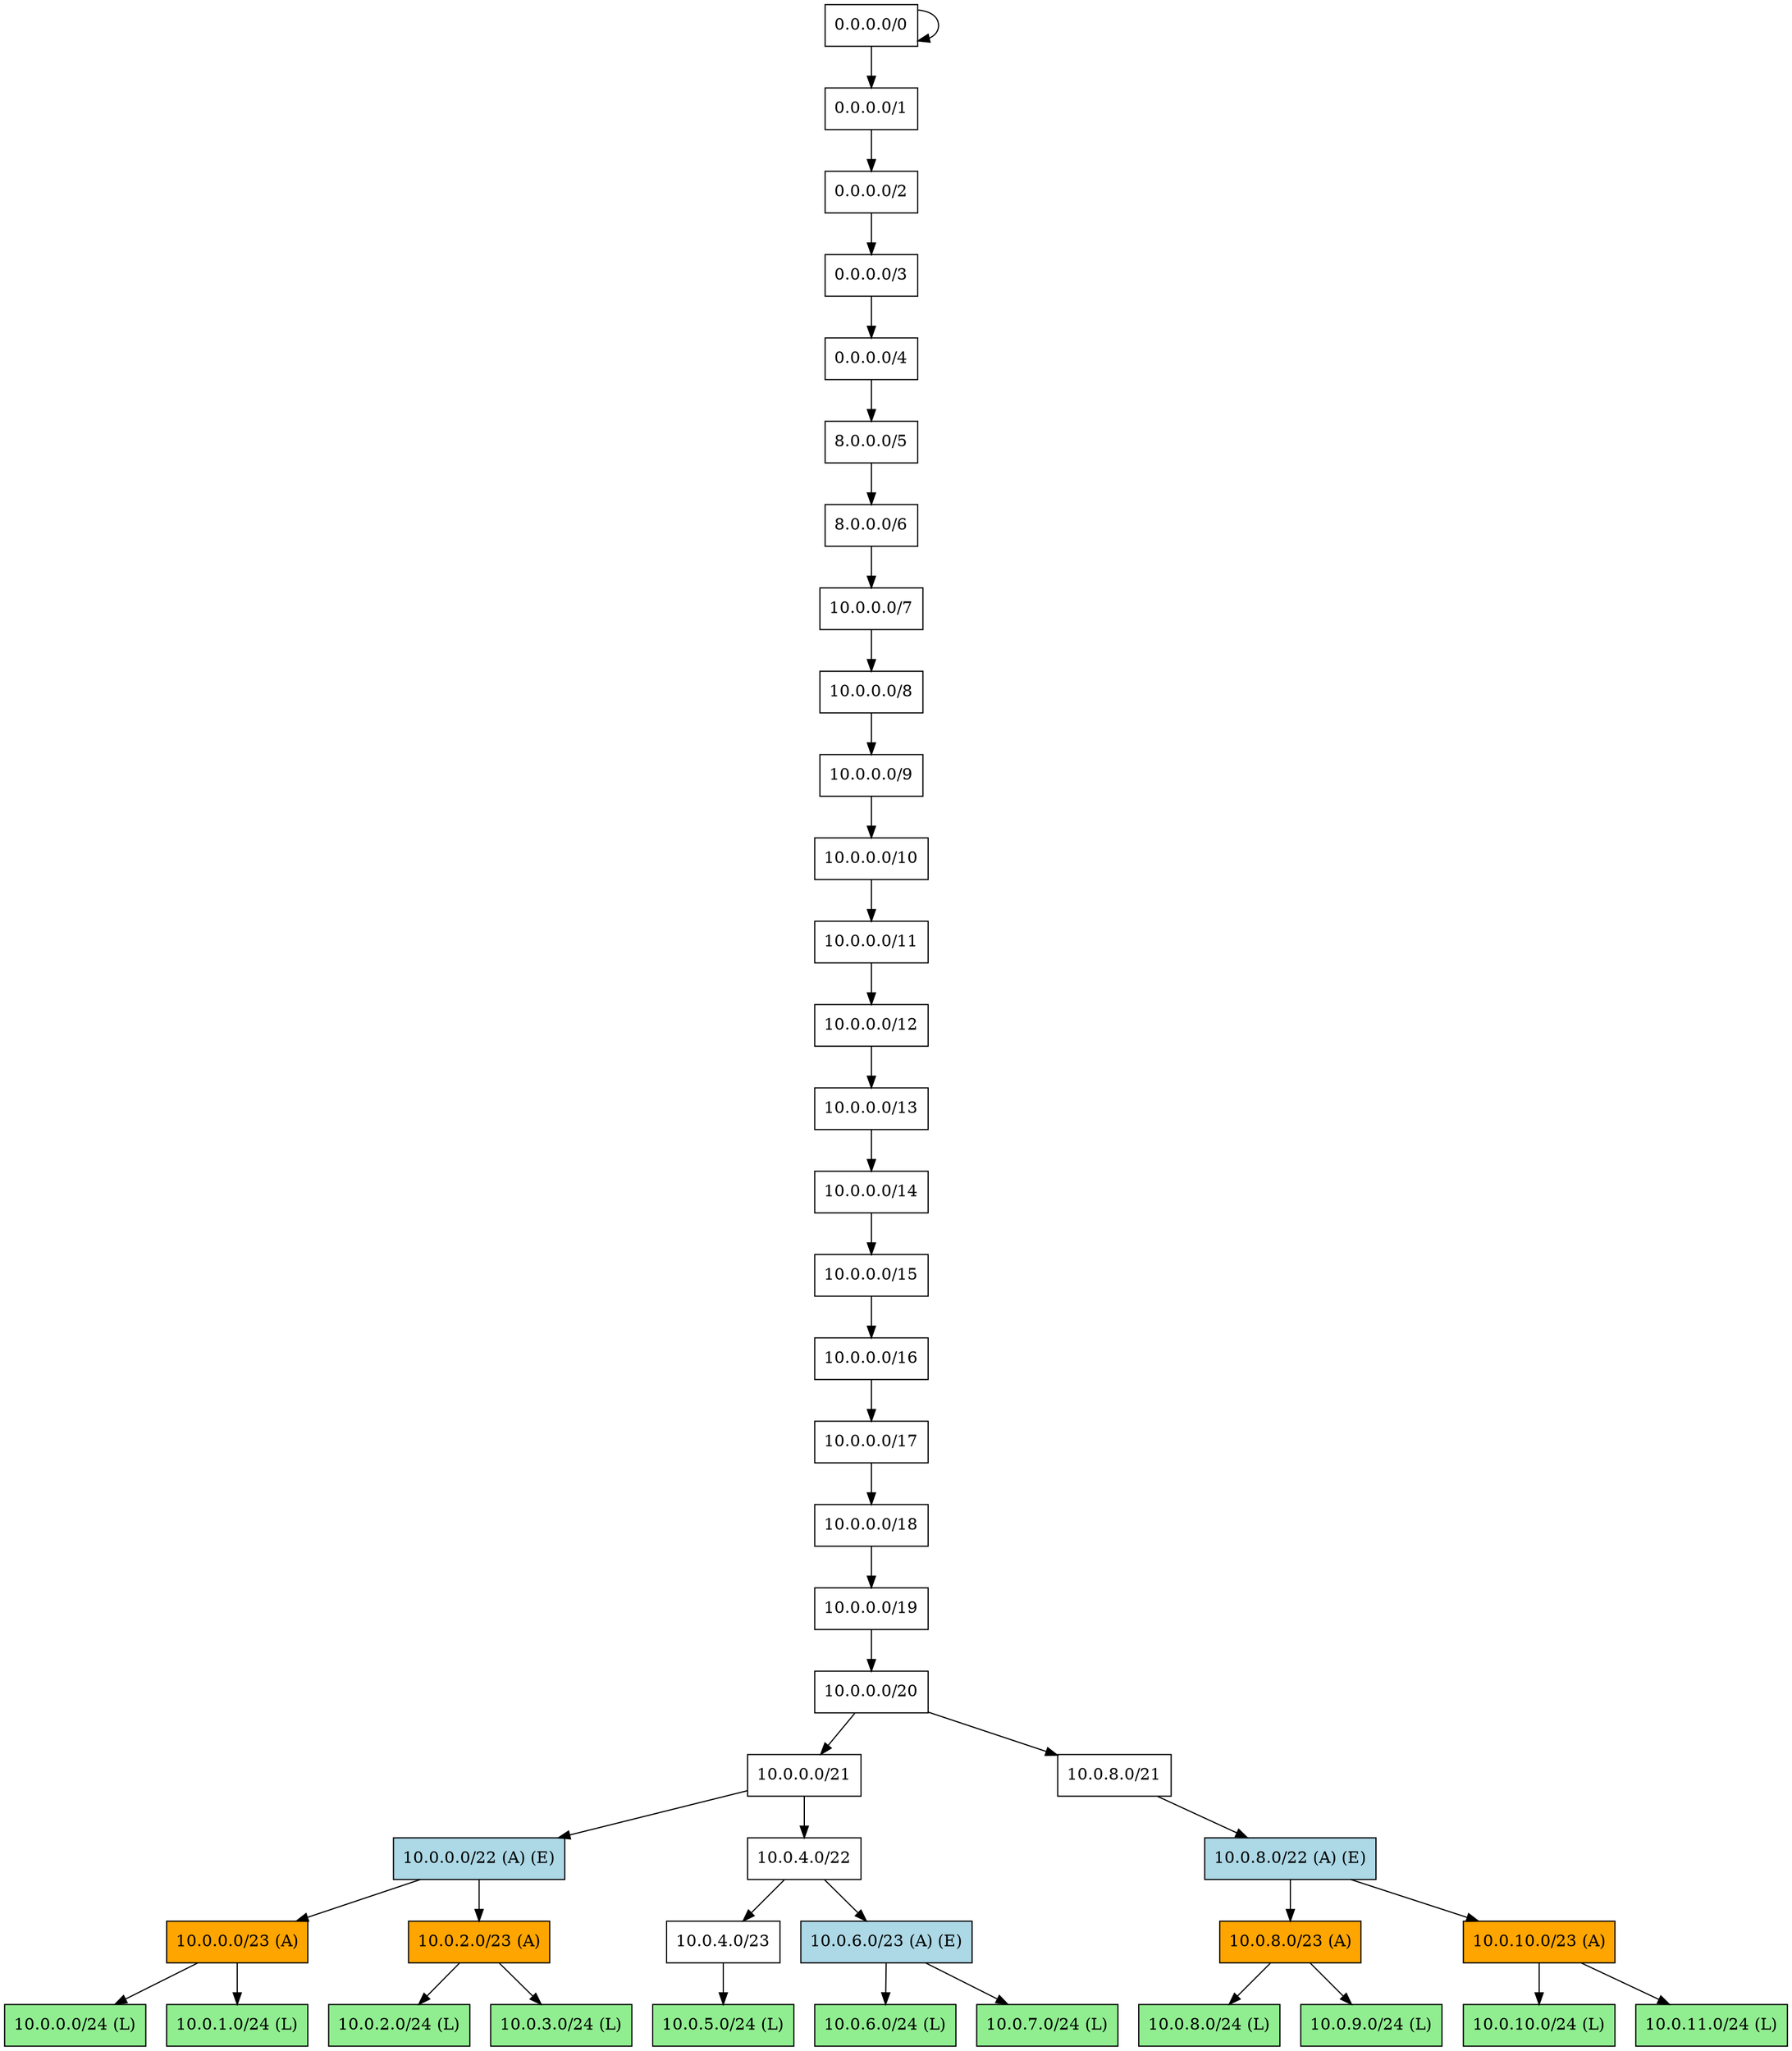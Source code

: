 digraph IPAggregation {
node [shape=box];
edge [arrowhead=normal];
"0.0.0.0/0" [label="0.0.0.0/0" rank=0];
"0.0.0.0/0" [label="0.0.0.0/0" style=filled fillcolor=white rank=0];
"0.0.0.0/0" -> "0.0.0.0/0";
"0.0.0.0/1" [label="0.0.0.0/1" style=filled fillcolor=white rank=1];
"0.0.0.0/0" -> "0.0.0.0/1";
"0.0.0.0/2" [label="0.0.0.0/2" style=filled fillcolor=white rank=2];
"0.0.0.0/1" -> "0.0.0.0/2";
"0.0.0.0/3" [label="0.0.0.0/3" style=filled fillcolor=white rank=3];
"0.0.0.0/2" -> "0.0.0.0/3";
"0.0.0.0/4" [label="0.0.0.0/4" style=filled fillcolor=white rank=4];
"0.0.0.0/3" -> "0.0.0.0/4";
"8.0.0.0/5" [label="8.0.0.0/5" style=filled fillcolor=white rank=5];
"0.0.0.0/4" -> "8.0.0.0/5";
"8.0.0.0/6" [label="8.0.0.0/6" style=filled fillcolor=white rank=6];
"8.0.0.0/5" -> "8.0.0.0/6";
"10.0.0.0/7" [label="10.0.0.0/7" style=filled fillcolor=white rank=7];
"8.0.0.0/6" -> "10.0.0.0/7";
"10.0.0.0/8" [label="10.0.0.0/8" style=filled fillcolor=white rank=8];
"10.0.0.0/7" -> "10.0.0.0/8";
"10.0.0.0/9" [label="10.0.0.0/9" style=filled fillcolor=white rank=9];
"10.0.0.0/8" -> "10.0.0.0/9";
"10.0.0.0/10" [label="10.0.0.0/10" style=filled fillcolor=white rank=10];
"10.0.0.0/9" -> "10.0.0.0/10";
"10.0.0.0/11" [label="10.0.0.0/11" style=filled fillcolor=white rank=11];
"10.0.0.0/10" -> "10.0.0.0/11";
"10.0.0.0/12" [label="10.0.0.0/12" style=filled fillcolor=white rank=12];
"10.0.0.0/11" -> "10.0.0.0/12";
"10.0.0.0/13" [label="10.0.0.0/13" style=filled fillcolor=white rank=13];
"10.0.0.0/12" -> "10.0.0.0/13";
"10.0.0.0/14" [label="10.0.0.0/14" style=filled fillcolor=white rank=14];
"10.0.0.0/13" -> "10.0.0.0/14";
"10.0.0.0/15" [label="10.0.0.0/15" style=filled fillcolor=white rank=15];
"10.0.0.0/14" -> "10.0.0.0/15";
"10.0.0.0/16" [label="10.0.0.0/16" style=filled fillcolor=white rank=16];
"10.0.0.0/15" -> "10.0.0.0/16";
"10.0.0.0/17" [label="10.0.0.0/17" style=filled fillcolor=white rank=17];
"10.0.0.0/16" -> "10.0.0.0/17";
"10.0.0.0/18" [label="10.0.0.0/18" style=filled fillcolor=white rank=18];
"10.0.0.0/17" -> "10.0.0.0/18";
"10.0.0.0/19" [label="10.0.0.0/19" style=filled fillcolor=white rank=19];
"10.0.0.0/18" -> "10.0.0.0/19";
"10.0.0.0/20" [label="10.0.0.0/20" style=filled fillcolor=white rank=20];
"10.0.0.0/19" -> "10.0.0.0/20";
"10.0.0.0/21" [label="10.0.0.0/21" style=filled fillcolor=white rank=21];
"10.0.0.0/20" -> "10.0.0.0/21";
"10.0.0.0/22" [label="10.0.0.0/22 (A) (E)" style=filled fillcolor=lightblue rank=22];
"10.0.0.0/21" -> "10.0.0.0/22";
"10.0.0.0/23" [label="10.0.0.0/23 (A)" style=filled fillcolor=orange rank=23];
"10.0.0.0/22" -> "10.0.0.0/23";
"10.0.0.0/24" [label="10.0.0.0/24 (L)" style=filled fillcolor=lightgreen rank=24];
"10.0.0.0/23" -> "10.0.0.0/24";
"10.0.1.0/24" [label="10.0.1.0/24 (L)" style=filled fillcolor=lightgreen rank=24];
"10.0.0.0/23" -> "10.0.1.0/24";
"10.0.2.0/23" [label="10.0.2.0/23 (A)" style=filled fillcolor=orange rank=23];
"10.0.0.0/22" -> "10.0.2.0/23";
"10.0.2.0/24" [label="10.0.2.0/24 (L)" style=filled fillcolor=lightgreen rank=24];
"10.0.2.0/23" -> "10.0.2.0/24";
"10.0.3.0/24" [label="10.0.3.0/24 (L)" style=filled fillcolor=lightgreen rank=24];
"10.0.2.0/23" -> "10.0.3.0/24";
"10.0.4.0/22" [label="10.0.4.0/22" style=filled fillcolor=white rank=22];
"10.0.0.0/21" -> "10.0.4.0/22";
"10.0.4.0/23" [label="10.0.4.0/23" style=filled fillcolor=white rank=23];
"10.0.4.0/22" -> "10.0.4.0/23";
"10.0.5.0/24" [label="10.0.5.0/24 (L)" style=filled fillcolor=lightgreen rank=24];
"10.0.4.0/23" -> "10.0.5.0/24";
"10.0.6.0/23" [label="10.0.6.0/23 (A) (E)" style=filled fillcolor=lightblue rank=23];
"10.0.4.0/22" -> "10.0.6.0/23";
"10.0.6.0/24" [label="10.0.6.0/24 (L)" style=filled fillcolor=lightgreen rank=24];
"10.0.6.0/23" -> "10.0.6.0/24";
"10.0.7.0/24" [label="10.0.7.0/24 (L)" style=filled fillcolor=lightgreen rank=24];
"10.0.6.0/23" -> "10.0.7.0/24";
"10.0.8.0/21" [label="10.0.8.0/21" style=filled fillcolor=white rank=21];
"10.0.0.0/20" -> "10.0.8.0/21";
"10.0.8.0/22" [label="10.0.8.0/22 (A) (E)" style=filled fillcolor=lightblue rank=22];
"10.0.8.0/21" -> "10.0.8.0/22";
"10.0.8.0/23" [label="10.0.8.0/23 (A)" style=filled fillcolor=orange rank=23];
"10.0.8.0/22" -> "10.0.8.0/23";
"10.0.8.0/24" [label="10.0.8.0/24 (L)" style=filled fillcolor=lightgreen rank=24];
"10.0.8.0/23" -> "10.0.8.0/24";
"10.0.9.0/24" [label="10.0.9.0/24 (L)" style=filled fillcolor=lightgreen rank=24];
"10.0.8.0/23" -> "10.0.9.0/24";
"10.0.10.0/23" [label="10.0.10.0/23 (A)" style=filled fillcolor=orange rank=23];
"10.0.8.0/22" -> "10.0.10.0/23";
"10.0.10.0/24" [label="10.0.10.0/24 (L)" style=filled fillcolor=lightgreen rank=24];
"10.0.10.0/23" -> "10.0.10.0/24";
"10.0.11.0/24" [label="10.0.11.0/24 (L)" style=filled fillcolor=lightgreen rank=24];
"10.0.10.0/23" -> "10.0.11.0/24";
}
